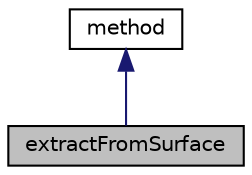 digraph "extractFromSurface"
{
  bgcolor="transparent";
  edge [fontname="Helvetica",fontsize="10",labelfontname="Helvetica",labelfontsize="10"];
  node [fontname="Helvetica",fontsize="10",shape=record];
  Node1 [label="extractFromSurface",height=0.2,width=0.4,color="black", fillcolor="grey75", style="filled" fontcolor="black"];
  Node2 -> Node1 [dir="back",color="midnightblue",fontsize="10",style="solid",fontname="Helvetica"];
  Node2 [label="method",height=0.2,width=0.4,color="black",URL="$classFoam_1_1surfaceFeaturesExtraction_1_1method.html",tooltip="Abstract base for run-time selectable surface feature extraction methods. "];
}
